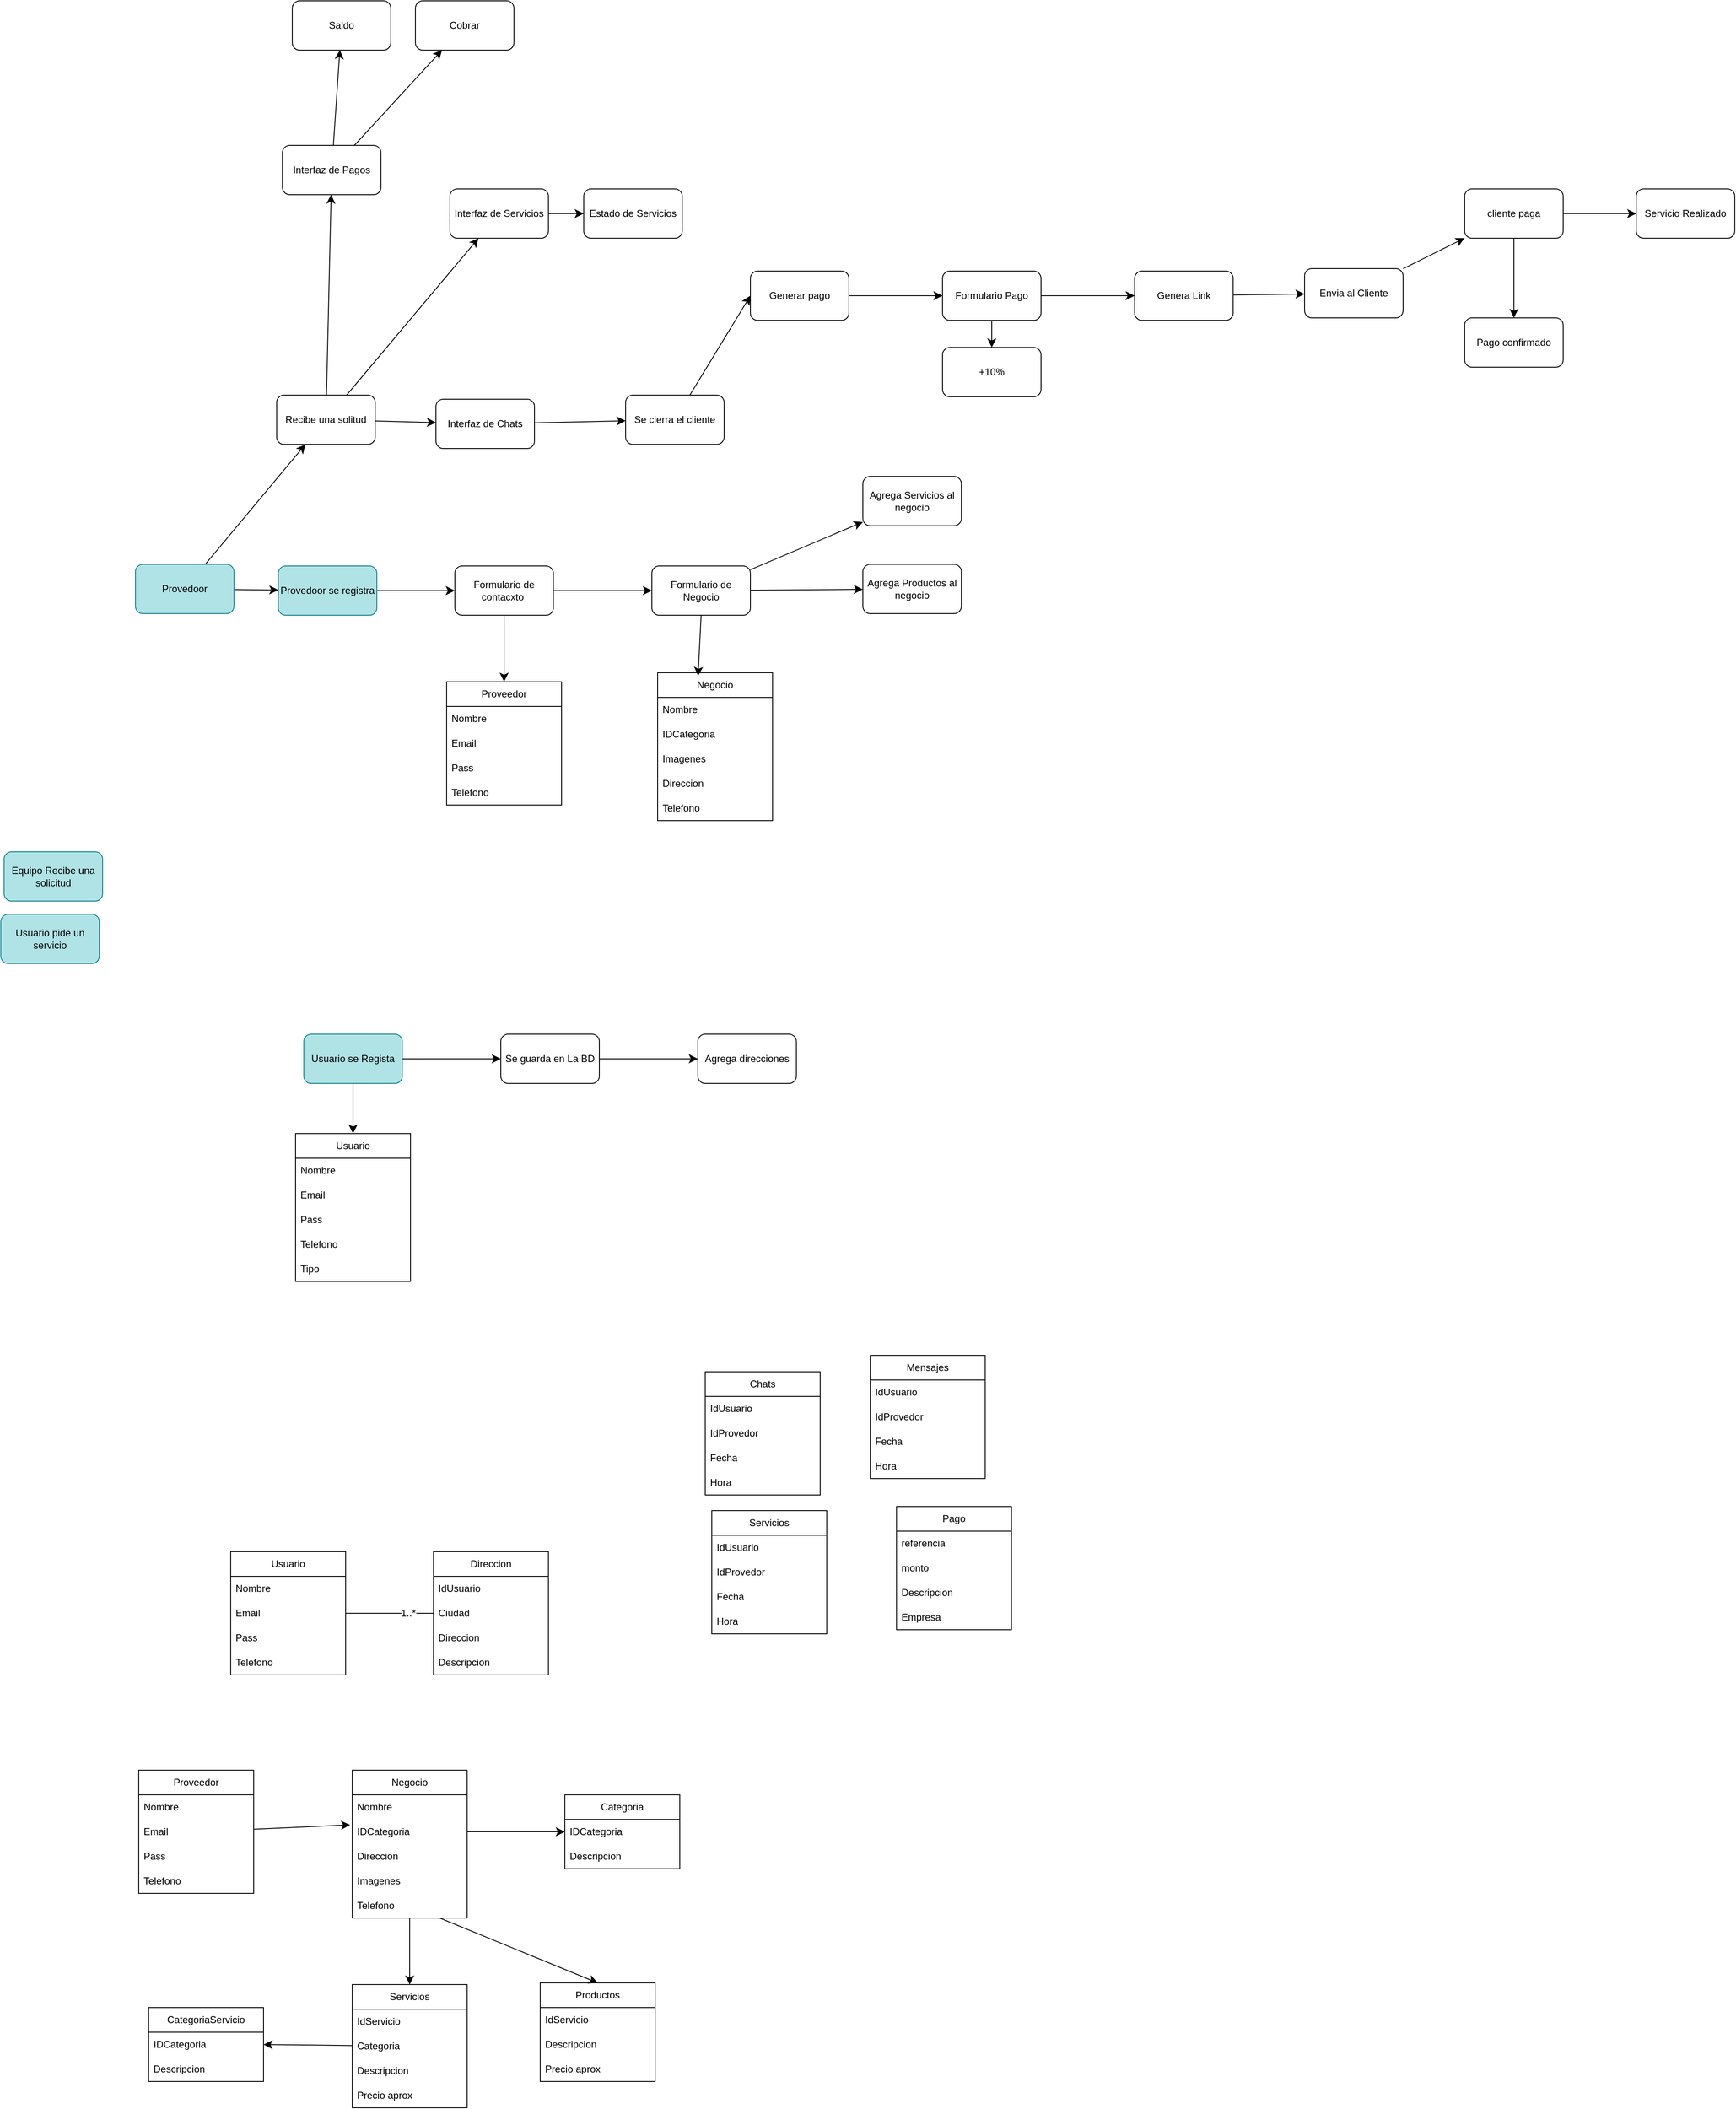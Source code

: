 <mxfile version="26.0.13">
  <diagram name="Página-1" id="uaKkpWYk70eGb1zbvfOG">
    <mxGraphModel dx="2027" dy="1945" grid="0" gridSize="10" guides="1" tooltips="1" connect="1" arrows="1" fold="1" page="0" pageScale="1" pageWidth="827" pageHeight="1169" math="0" shadow="0">
      <root>
        <mxCell id="0" />
        <mxCell id="1" parent="0" />
        <mxCell id="vJcnkcI91-uDg8bevQt0-3" value="" style="edgeStyle=none;curved=1;rounded=0;orthogonalLoop=1;jettySize=auto;html=1;fontSize=12;startSize=8;endSize=8;entryX=0.5;entryY=0;entryDx=0;entryDy=0;" parent="1" source="vJcnkcI91-uDg8bevQt0-1" target="vJcnkcI91-uDg8bevQt0-4" edge="1">
          <mxGeometry relative="1" as="geometry">
            <mxPoint x="-21" y="307" as="targetPoint" />
          </mxGeometry>
        </mxCell>
        <mxCell id="vJcnkcI91-uDg8bevQt0-29" value="" style="edgeStyle=none;curved=1;rounded=0;orthogonalLoop=1;jettySize=auto;html=1;fontSize=12;startSize=8;endSize=8;" parent="1" source="vJcnkcI91-uDg8bevQt0-1" target="vJcnkcI91-uDg8bevQt0-28" edge="1">
          <mxGeometry relative="1" as="geometry" />
        </mxCell>
        <mxCell id="vJcnkcI91-uDg8bevQt0-1" value="Usuario se Regista" style="rounded=1;whiteSpace=wrap;html=1;fillColor=#b0e3e6;strokeColor=#0e8088;" parent="1" vertex="1">
          <mxGeometry x="-81" y="127" width="120" height="60" as="geometry" />
        </mxCell>
        <mxCell id="vJcnkcI91-uDg8bevQt0-4" value="Usuario" style="swimlane;fontStyle=0;childLayout=stackLayout;horizontal=1;startSize=30;horizontalStack=0;resizeParent=1;resizeParentMax=0;resizeLast=0;collapsible=1;marginBottom=0;whiteSpace=wrap;html=1;" parent="1" vertex="1">
          <mxGeometry x="-91" y="248" width="140" height="180" as="geometry" />
        </mxCell>
        <mxCell id="vJcnkcI91-uDg8bevQt0-6" value="Nombre" style="text;strokeColor=none;fillColor=none;align=left;verticalAlign=middle;spacingLeft=4;spacingRight=4;overflow=hidden;points=[[0,0.5],[1,0.5]];portConstraint=eastwest;rotatable=0;whiteSpace=wrap;html=1;" parent="vJcnkcI91-uDg8bevQt0-4" vertex="1">
          <mxGeometry y="30" width="140" height="30" as="geometry" />
        </mxCell>
        <mxCell id="vJcnkcI91-uDg8bevQt0-5" value="Email" style="text;strokeColor=none;fillColor=none;align=left;verticalAlign=middle;spacingLeft=4;spacingRight=4;overflow=hidden;points=[[0,0.5],[1,0.5]];portConstraint=eastwest;rotatable=0;whiteSpace=wrap;html=1;" parent="vJcnkcI91-uDg8bevQt0-4" vertex="1">
          <mxGeometry y="60" width="140" height="30" as="geometry" />
        </mxCell>
        <mxCell id="vJcnkcI91-uDg8bevQt0-8" value="Pass" style="text;strokeColor=none;fillColor=none;align=left;verticalAlign=middle;spacingLeft=4;spacingRight=4;overflow=hidden;points=[[0,0.5],[1,0.5]];portConstraint=eastwest;rotatable=0;whiteSpace=wrap;html=1;" parent="vJcnkcI91-uDg8bevQt0-4" vertex="1">
          <mxGeometry y="90" width="140" height="30" as="geometry" />
        </mxCell>
        <mxCell id="vJcnkcI91-uDg8bevQt0-7" value="Telefono" style="text;strokeColor=none;fillColor=none;align=left;verticalAlign=middle;spacingLeft=4;spacingRight=4;overflow=hidden;points=[[0,0.5],[1,0.5]];portConstraint=eastwest;rotatable=0;whiteSpace=wrap;html=1;" parent="vJcnkcI91-uDg8bevQt0-4" vertex="1">
          <mxGeometry y="120" width="140" height="30" as="geometry" />
        </mxCell>
        <mxCell id="vJcnkcI91-uDg8bevQt0-35" value="Tipo" style="text;strokeColor=none;fillColor=none;align=left;verticalAlign=middle;spacingLeft=4;spacingRight=4;overflow=hidden;points=[[0,0.5],[1,0.5]];portConstraint=eastwest;rotatable=0;whiteSpace=wrap;html=1;" parent="vJcnkcI91-uDg8bevQt0-4" vertex="1">
          <mxGeometry y="150" width="140" height="30" as="geometry" />
        </mxCell>
        <mxCell id="vJcnkcI91-uDg8bevQt0-15" value="Usuario" style="swimlane;fontStyle=0;childLayout=stackLayout;horizontal=1;startSize=30;horizontalStack=0;resizeParent=1;resizeParentMax=0;resizeLast=0;collapsible=1;marginBottom=0;whiteSpace=wrap;html=1;" parent="1" vertex="1">
          <mxGeometry x="-170" y="757" width="140" height="150" as="geometry" />
        </mxCell>
        <mxCell id="vJcnkcI91-uDg8bevQt0-16" value="Nombre" style="text;strokeColor=none;fillColor=none;align=left;verticalAlign=middle;spacingLeft=4;spacingRight=4;overflow=hidden;points=[[0,0.5],[1,0.5]];portConstraint=eastwest;rotatable=0;whiteSpace=wrap;html=1;" parent="vJcnkcI91-uDg8bevQt0-15" vertex="1">
          <mxGeometry y="30" width="140" height="30" as="geometry" />
        </mxCell>
        <mxCell id="vJcnkcI91-uDg8bevQt0-17" value="Email" style="text;strokeColor=none;fillColor=none;align=left;verticalAlign=middle;spacingLeft=4;spacingRight=4;overflow=hidden;points=[[0,0.5],[1,0.5]];portConstraint=eastwest;rotatable=0;whiteSpace=wrap;html=1;" parent="vJcnkcI91-uDg8bevQt0-15" vertex="1">
          <mxGeometry y="60" width="140" height="30" as="geometry" />
        </mxCell>
        <mxCell id="vJcnkcI91-uDg8bevQt0-18" value="Pass" style="text;strokeColor=none;fillColor=none;align=left;verticalAlign=middle;spacingLeft=4;spacingRight=4;overflow=hidden;points=[[0,0.5],[1,0.5]];portConstraint=eastwest;rotatable=0;whiteSpace=wrap;html=1;" parent="vJcnkcI91-uDg8bevQt0-15" vertex="1">
          <mxGeometry y="90" width="140" height="30" as="geometry" />
        </mxCell>
        <mxCell id="vJcnkcI91-uDg8bevQt0-19" value="Telefono" style="text;strokeColor=none;fillColor=none;align=left;verticalAlign=middle;spacingLeft=4;spacingRight=4;overflow=hidden;points=[[0,0.5],[1,0.5]];portConstraint=eastwest;rotatable=0;whiteSpace=wrap;html=1;" parent="vJcnkcI91-uDg8bevQt0-15" vertex="1">
          <mxGeometry y="120" width="140" height="30" as="geometry" />
        </mxCell>
        <mxCell id="vJcnkcI91-uDg8bevQt0-20" value="Direccion" style="swimlane;fontStyle=0;childLayout=stackLayout;horizontal=1;startSize=30;horizontalStack=0;resizeParent=1;resizeParentMax=0;resizeLast=0;collapsible=1;marginBottom=0;whiteSpace=wrap;html=1;" parent="1" vertex="1">
          <mxGeometry x="77" y="757" width="140" height="150" as="geometry" />
        </mxCell>
        <mxCell id="vJcnkcI91-uDg8bevQt0-21" value="IdUsuario" style="text;strokeColor=none;fillColor=none;align=left;verticalAlign=middle;spacingLeft=4;spacingRight=4;overflow=hidden;points=[[0,0.5],[1,0.5]];portConstraint=eastwest;rotatable=0;whiteSpace=wrap;html=1;" parent="vJcnkcI91-uDg8bevQt0-20" vertex="1">
          <mxGeometry y="30" width="140" height="30" as="geometry" />
        </mxCell>
        <mxCell id="vJcnkcI91-uDg8bevQt0-22" value="Ciudad" style="text;strokeColor=none;fillColor=none;align=left;verticalAlign=middle;spacingLeft=4;spacingRight=4;overflow=hidden;points=[[0,0.5],[1,0.5]];portConstraint=eastwest;rotatable=0;whiteSpace=wrap;html=1;" parent="vJcnkcI91-uDg8bevQt0-20" vertex="1">
          <mxGeometry y="60" width="140" height="30" as="geometry" />
        </mxCell>
        <mxCell id="vJcnkcI91-uDg8bevQt0-23" value="Direccion" style="text;strokeColor=none;fillColor=none;align=left;verticalAlign=middle;spacingLeft=4;spacingRight=4;overflow=hidden;points=[[0,0.5],[1,0.5]];portConstraint=eastwest;rotatable=0;whiteSpace=wrap;html=1;" parent="vJcnkcI91-uDg8bevQt0-20" vertex="1">
          <mxGeometry y="90" width="140" height="30" as="geometry" />
        </mxCell>
        <mxCell id="vJcnkcI91-uDg8bevQt0-24" value="Descripcion" style="text;strokeColor=none;fillColor=none;align=left;verticalAlign=middle;spacingLeft=4;spacingRight=4;overflow=hidden;points=[[0,0.5],[1,0.5]];portConstraint=eastwest;rotatable=0;whiteSpace=wrap;html=1;" parent="vJcnkcI91-uDg8bevQt0-20" vertex="1">
          <mxGeometry y="120" width="140" height="30" as="geometry" />
        </mxCell>
        <mxCell id="vJcnkcI91-uDg8bevQt0-26" style="edgeStyle=none;curved=1;rounded=0;orthogonalLoop=1;jettySize=auto;html=1;exitX=1;exitY=0.5;exitDx=0;exitDy=0;entryX=0;entryY=0.5;entryDx=0;entryDy=0;fontSize=12;strokeColor=default;endArrow=none;startFill=0;strokeWidth=1;" parent="1" source="vJcnkcI91-uDg8bevQt0-17" target="vJcnkcI91-uDg8bevQt0-22" edge="1">
          <mxGeometry relative="1" as="geometry" />
        </mxCell>
        <mxCell id="vJcnkcI91-uDg8bevQt0-27" value="1..*" style="edgeLabel;html=1;align=center;verticalAlign=middle;resizable=0;points=[];fontSize=12;" parent="vJcnkcI91-uDg8bevQt0-26" vertex="1" connectable="0">
          <mxGeometry x="0.409" relative="1" as="geometry">
            <mxPoint as="offset" />
          </mxGeometry>
        </mxCell>
        <mxCell id="vJcnkcI91-uDg8bevQt0-31" value="" style="edgeStyle=none;curved=1;rounded=0;orthogonalLoop=1;jettySize=auto;html=1;fontSize=12;startSize=8;endSize=8;" parent="1" source="vJcnkcI91-uDg8bevQt0-28" target="vJcnkcI91-uDg8bevQt0-30" edge="1">
          <mxGeometry relative="1" as="geometry" />
        </mxCell>
        <mxCell id="vJcnkcI91-uDg8bevQt0-28" value="Se guarda en La BD" style="rounded=1;whiteSpace=wrap;html=1;" parent="1" vertex="1">
          <mxGeometry x="159" y="127" width="120" height="60" as="geometry" />
        </mxCell>
        <mxCell id="vJcnkcI91-uDg8bevQt0-30" value="Agrega direcciones" style="rounded=1;whiteSpace=wrap;html=1;" parent="1" vertex="1">
          <mxGeometry x="399" y="127" width="120" height="60" as="geometry" />
        </mxCell>
        <mxCell id="vJcnkcI91-uDg8bevQt0-32" value="Usuario pide un servicio" style="rounded=1;whiteSpace=wrap;html=1;fillColor=#b0e3e6;strokeColor=#0e8088;" parent="1" vertex="1">
          <mxGeometry x="-450" y="-19" width="120" height="60" as="geometry" />
        </mxCell>
        <mxCell id="vJcnkcI91-uDg8bevQt0-73" style="edgeStyle=none;curved=1;rounded=0;orthogonalLoop=1;jettySize=auto;html=1;fontSize=12;startSize=8;endSize=8;" parent="1" source="vJcnkcI91-uDg8bevQt0-33" target="vJcnkcI91-uDg8bevQt0-72" edge="1">
          <mxGeometry relative="1" as="geometry" />
        </mxCell>
        <mxCell id="vJcnkcI91-uDg8bevQt0-33" value="Provedoor se registra" style="rounded=1;whiteSpace=wrap;html=1;fillColor=#b0e3e6;strokeColor=#0e8088;" parent="1" vertex="1">
          <mxGeometry x="-112" y="-443" width="120" height="60" as="geometry" />
        </mxCell>
        <mxCell id="vJcnkcI91-uDg8bevQt0-34" value="Equipo Recibe una solicitud" style="rounded=1;whiteSpace=wrap;html=1;fillColor=#b0e3e6;strokeColor=#0e8088;" parent="1" vertex="1">
          <mxGeometry x="-446" y="-95" width="120" height="60" as="geometry" />
        </mxCell>
        <mxCell id="vJcnkcI91-uDg8bevQt0-36" value="Proveedor" style="swimlane;fontStyle=0;childLayout=stackLayout;horizontal=1;startSize=30;horizontalStack=0;resizeParent=1;resizeParentMax=0;resizeLast=0;collapsible=1;marginBottom=0;whiteSpace=wrap;html=1;" parent="1" vertex="1">
          <mxGeometry x="-282" y="1023" width="140" height="150" as="geometry" />
        </mxCell>
        <mxCell id="vJcnkcI91-uDg8bevQt0-37" value="Nombre" style="text;strokeColor=none;fillColor=none;align=left;verticalAlign=middle;spacingLeft=4;spacingRight=4;overflow=hidden;points=[[0,0.5],[1,0.5]];portConstraint=eastwest;rotatable=0;whiteSpace=wrap;html=1;" parent="vJcnkcI91-uDg8bevQt0-36" vertex="1">
          <mxGeometry y="30" width="140" height="30" as="geometry" />
        </mxCell>
        <mxCell id="vJcnkcI91-uDg8bevQt0-38" value="Email" style="text;strokeColor=none;fillColor=none;align=left;verticalAlign=middle;spacingLeft=4;spacingRight=4;overflow=hidden;points=[[0,0.5],[1,0.5]];portConstraint=eastwest;rotatable=0;whiteSpace=wrap;html=1;" parent="vJcnkcI91-uDg8bevQt0-36" vertex="1">
          <mxGeometry y="60" width="140" height="30" as="geometry" />
        </mxCell>
        <mxCell id="vJcnkcI91-uDg8bevQt0-39" value="Pass" style="text;strokeColor=none;fillColor=none;align=left;verticalAlign=middle;spacingLeft=4;spacingRight=4;overflow=hidden;points=[[0,0.5],[1,0.5]];portConstraint=eastwest;rotatable=0;whiteSpace=wrap;html=1;" parent="vJcnkcI91-uDg8bevQt0-36" vertex="1">
          <mxGeometry y="90" width="140" height="30" as="geometry" />
        </mxCell>
        <mxCell id="vJcnkcI91-uDg8bevQt0-40" value="Telefono" style="text;strokeColor=none;fillColor=none;align=left;verticalAlign=middle;spacingLeft=4;spacingRight=4;overflow=hidden;points=[[0,0.5],[1,0.5]];portConstraint=eastwest;rotatable=0;whiteSpace=wrap;html=1;" parent="vJcnkcI91-uDg8bevQt0-36" vertex="1">
          <mxGeometry y="120" width="140" height="30" as="geometry" />
        </mxCell>
        <mxCell id="vJcnkcI91-uDg8bevQt0-59" value="" style="edgeStyle=none;curved=1;rounded=0;orthogonalLoop=1;jettySize=auto;html=1;fontSize=12;startSize=8;endSize=8;" parent="1" source="vJcnkcI91-uDg8bevQt0-41" target="vJcnkcI91-uDg8bevQt0-54" edge="1">
          <mxGeometry relative="1" as="geometry" />
        </mxCell>
        <mxCell id="vJcnkcI91-uDg8bevQt0-41" value="Negocio" style="swimlane;fontStyle=0;childLayout=stackLayout;horizontal=1;startSize=30;horizontalStack=0;resizeParent=1;resizeParentMax=0;resizeLast=0;collapsible=1;marginBottom=0;whiteSpace=wrap;html=1;" parent="1" vertex="1">
          <mxGeometry x="-22" y="1023" width="140" height="180" as="geometry" />
        </mxCell>
        <mxCell id="vJcnkcI91-uDg8bevQt0-42" value="Nombre" style="text;strokeColor=none;fillColor=none;align=left;verticalAlign=middle;spacingLeft=4;spacingRight=4;overflow=hidden;points=[[0,0.5],[1,0.5]];portConstraint=eastwest;rotatable=0;whiteSpace=wrap;html=1;" parent="vJcnkcI91-uDg8bevQt0-41" vertex="1">
          <mxGeometry y="30" width="140" height="30" as="geometry" />
        </mxCell>
        <mxCell id="vJcnkcI91-uDg8bevQt0-46" value="IDCategoria" style="text;strokeColor=none;fillColor=none;align=left;verticalAlign=middle;spacingLeft=4;spacingRight=4;overflow=hidden;points=[[0,0.5],[1,0.5]];portConstraint=eastwest;rotatable=0;whiteSpace=wrap;html=1;" parent="vJcnkcI91-uDg8bevQt0-41" vertex="1">
          <mxGeometry y="60" width="140" height="30" as="geometry" />
        </mxCell>
        <mxCell id="vJcnkcI91-uDg8bevQt0-43" value="Direccion" style="text;strokeColor=none;fillColor=none;align=left;verticalAlign=middle;spacingLeft=4;spacingRight=4;overflow=hidden;points=[[0,0.5],[1,0.5]];portConstraint=eastwest;rotatable=0;whiteSpace=wrap;html=1;" parent="vJcnkcI91-uDg8bevQt0-41" vertex="1">
          <mxGeometry y="90" width="140" height="30" as="geometry" />
        </mxCell>
        <mxCell id="vJcnkcI91-uDg8bevQt0-89" value="Imagenes" style="text;strokeColor=none;fillColor=none;align=left;verticalAlign=middle;spacingLeft=4;spacingRight=4;overflow=hidden;points=[[0,0.5],[1,0.5]];portConstraint=eastwest;rotatable=0;whiteSpace=wrap;html=1;" parent="vJcnkcI91-uDg8bevQt0-41" vertex="1">
          <mxGeometry y="120" width="140" height="30" as="geometry" />
        </mxCell>
        <mxCell id="vJcnkcI91-uDg8bevQt0-45" value="Telefono" style="text;strokeColor=none;fillColor=none;align=left;verticalAlign=middle;spacingLeft=4;spacingRight=4;overflow=hidden;points=[[0,0.5],[1,0.5]];portConstraint=eastwest;rotatable=0;whiteSpace=wrap;html=1;" parent="vJcnkcI91-uDg8bevQt0-41" vertex="1">
          <mxGeometry y="150" width="140" height="30" as="geometry" />
        </mxCell>
        <mxCell id="vJcnkcI91-uDg8bevQt0-47" value="Categoria" style="swimlane;fontStyle=0;childLayout=stackLayout;horizontal=1;startSize=30;horizontalStack=0;resizeParent=1;resizeParentMax=0;resizeLast=0;collapsible=1;marginBottom=0;whiteSpace=wrap;html=1;" parent="1" vertex="1">
          <mxGeometry x="237" y="1053" width="140" height="90" as="geometry" />
        </mxCell>
        <mxCell id="vJcnkcI91-uDg8bevQt0-48" value="IDCategoria" style="text;strokeColor=none;fillColor=none;align=left;verticalAlign=middle;spacingLeft=4;spacingRight=4;overflow=hidden;points=[[0,0.5],[1,0.5]];portConstraint=eastwest;rotatable=0;whiteSpace=wrap;html=1;" parent="vJcnkcI91-uDg8bevQt0-47" vertex="1">
          <mxGeometry y="30" width="140" height="30" as="geometry" />
        </mxCell>
        <mxCell id="vJcnkcI91-uDg8bevQt0-49" value="Descripcion" style="text;strokeColor=none;fillColor=none;align=left;verticalAlign=middle;spacingLeft=4;spacingRight=4;overflow=hidden;points=[[0,0.5],[1,0.5]];portConstraint=eastwest;rotatable=0;whiteSpace=wrap;html=1;" parent="vJcnkcI91-uDg8bevQt0-47" vertex="1">
          <mxGeometry y="60" width="140" height="30" as="geometry" />
        </mxCell>
        <mxCell id="vJcnkcI91-uDg8bevQt0-52" style="edgeStyle=none;curved=1;rounded=0;orthogonalLoop=1;jettySize=auto;html=1;exitX=1;exitY=0.5;exitDx=0;exitDy=0;entryX=0;entryY=0.5;entryDx=0;entryDy=0;fontSize=12;startSize=8;endSize=8;" parent="1" source="vJcnkcI91-uDg8bevQt0-46" target="vJcnkcI91-uDg8bevQt0-48" edge="1">
          <mxGeometry relative="1" as="geometry" />
        </mxCell>
        <mxCell id="vJcnkcI91-uDg8bevQt0-53" style="edgeStyle=none;curved=1;rounded=0;orthogonalLoop=1;jettySize=auto;html=1;entryX=-0.018;entryY=0.219;entryDx=0;entryDy=0;entryPerimeter=0;fontSize=12;startSize=8;endSize=8;" parent="1" source="vJcnkcI91-uDg8bevQt0-36" target="vJcnkcI91-uDg8bevQt0-46" edge="1">
          <mxGeometry relative="1" as="geometry" />
        </mxCell>
        <mxCell id="vJcnkcI91-uDg8bevQt0-54" value="Servicios" style="swimlane;fontStyle=0;childLayout=stackLayout;horizontal=1;startSize=30;horizontalStack=0;resizeParent=1;resizeParentMax=0;resizeLast=0;collapsible=1;marginBottom=0;whiteSpace=wrap;html=1;" parent="1" vertex="1">
          <mxGeometry x="-22" y="1284" width="140" height="150" as="geometry" />
        </mxCell>
        <mxCell id="vJcnkcI91-uDg8bevQt0-55" value="IdServicio" style="text;strokeColor=none;fillColor=none;align=left;verticalAlign=middle;spacingLeft=4;spacingRight=4;overflow=hidden;points=[[0,0.5],[1,0.5]];portConstraint=eastwest;rotatable=0;whiteSpace=wrap;html=1;" parent="vJcnkcI91-uDg8bevQt0-54" vertex="1">
          <mxGeometry y="30" width="140" height="30" as="geometry" />
        </mxCell>
        <mxCell id="vJcnkcI91-uDg8bevQt0-64" value="Categoria" style="text;strokeColor=none;fillColor=none;align=left;verticalAlign=middle;spacingLeft=4;spacingRight=4;overflow=hidden;points=[[0,0.5],[1,0.5]];portConstraint=eastwest;rotatable=0;whiteSpace=wrap;html=1;" parent="vJcnkcI91-uDg8bevQt0-54" vertex="1">
          <mxGeometry y="60" width="140" height="30" as="geometry" />
        </mxCell>
        <mxCell id="vJcnkcI91-uDg8bevQt0-56" value="Descripcion" style="text;strokeColor=none;fillColor=none;align=left;verticalAlign=middle;spacingLeft=4;spacingRight=4;overflow=hidden;points=[[0,0.5],[1,0.5]];portConstraint=eastwest;rotatable=0;whiteSpace=wrap;html=1;" parent="vJcnkcI91-uDg8bevQt0-54" vertex="1">
          <mxGeometry y="90" width="140" height="30" as="geometry" />
        </mxCell>
        <mxCell id="vJcnkcI91-uDg8bevQt0-57" value="Precio aprox" style="text;strokeColor=none;fillColor=none;align=left;verticalAlign=middle;spacingLeft=4;spacingRight=4;overflow=hidden;points=[[0,0.5],[1,0.5]];portConstraint=eastwest;rotatable=0;whiteSpace=wrap;html=1;" parent="vJcnkcI91-uDg8bevQt0-54" vertex="1">
          <mxGeometry y="120" width="140" height="30" as="geometry" />
        </mxCell>
        <mxCell id="vJcnkcI91-uDg8bevQt0-60" value="Productos" style="swimlane;fontStyle=0;childLayout=stackLayout;horizontal=1;startSize=30;horizontalStack=0;resizeParent=1;resizeParentMax=0;resizeLast=0;collapsible=1;marginBottom=0;whiteSpace=wrap;html=1;" parent="1" vertex="1">
          <mxGeometry x="207" y="1282" width="140" height="120" as="geometry" />
        </mxCell>
        <mxCell id="vJcnkcI91-uDg8bevQt0-61" value="IdServicio" style="text;strokeColor=none;fillColor=none;align=left;verticalAlign=middle;spacingLeft=4;spacingRight=4;overflow=hidden;points=[[0,0.5],[1,0.5]];portConstraint=eastwest;rotatable=0;whiteSpace=wrap;html=1;" parent="vJcnkcI91-uDg8bevQt0-60" vertex="1">
          <mxGeometry y="30" width="140" height="30" as="geometry" />
        </mxCell>
        <mxCell id="vJcnkcI91-uDg8bevQt0-62" value="Descripcion" style="text;strokeColor=none;fillColor=none;align=left;verticalAlign=middle;spacingLeft=4;spacingRight=4;overflow=hidden;points=[[0,0.5],[1,0.5]];portConstraint=eastwest;rotatable=0;whiteSpace=wrap;html=1;" parent="vJcnkcI91-uDg8bevQt0-60" vertex="1">
          <mxGeometry y="60" width="140" height="30" as="geometry" />
        </mxCell>
        <mxCell id="vJcnkcI91-uDg8bevQt0-63" value="Precio aprox" style="text;strokeColor=none;fillColor=none;align=left;verticalAlign=middle;spacingLeft=4;spacingRight=4;overflow=hidden;points=[[0,0.5],[1,0.5]];portConstraint=eastwest;rotatable=0;whiteSpace=wrap;html=1;" parent="vJcnkcI91-uDg8bevQt0-60" vertex="1">
          <mxGeometry y="90" width="140" height="30" as="geometry" />
        </mxCell>
        <mxCell id="vJcnkcI91-uDg8bevQt0-65" value="CategoriaServicio" style="swimlane;fontStyle=0;childLayout=stackLayout;horizontal=1;startSize=30;horizontalStack=0;resizeParent=1;resizeParentMax=0;resizeLast=0;collapsible=1;marginBottom=0;whiteSpace=wrap;html=1;" parent="1" vertex="1">
          <mxGeometry x="-270" y="1312" width="140" height="90" as="geometry" />
        </mxCell>
        <mxCell id="vJcnkcI91-uDg8bevQt0-66" value="IDCategoria" style="text;strokeColor=none;fillColor=none;align=left;verticalAlign=middle;spacingLeft=4;spacingRight=4;overflow=hidden;points=[[0,0.5],[1,0.5]];portConstraint=eastwest;rotatable=0;whiteSpace=wrap;html=1;" parent="vJcnkcI91-uDg8bevQt0-65" vertex="1">
          <mxGeometry y="30" width="140" height="30" as="geometry" />
        </mxCell>
        <mxCell id="vJcnkcI91-uDg8bevQt0-67" value="Descripcion" style="text;strokeColor=none;fillColor=none;align=left;verticalAlign=middle;spacingLeft=4;spacingRight=4;overflow=hidden;points=[[0,0.5],[1,0.5]];portConstraint=eastwest;rotatable=0;whiteSpace=wrap;html=1;" parent="vJcnkcI91-uDg8bevQt0-65" vertex="1">
          <mxGeometry y="60" width="140" height="30" as="geometry" />
        </mxCell>
        <mxCell id="vJcnkcI91-uDg8bevQt0-68" style="edgeStyle=none;curved=1;rounded=0;orthogonalLoop=1;jettySize=auto;html=1;entryX=1;entryY=0.5;entryDx=0;entryDy=0;fontSize=12;startSize=8;endSize=8;" parent="1" source="vJcnkcI91-uDg8bevQt0-64" target="vJcnkcI91-uDg8bevQt0-66" edge="1">
          <mxGeometry relative="1" as="geometry" />
        </mxCell>
        <mxCell id="vJcnkcI91-uDg8bevQt0-69" style="edgeStyle=none;curved=1;rounded=0;orthogonalLoop=1;jettySize=auto;html=1;entryX=0.5;entryY=0;entryDx=0;entryDy=0;fontSize=12;startSize=8;endSize=8;" parent="1" source="vJcnkcI91-uDg8bevQt0-45" target="vJcnkcI91-uDg8bevQt0-60" edge="1">
          <mxGeometry relative="1" as="geometry" />
        </mxCell>
        <mxCell id="vJcnkcI91-uDg8bevQt0-79" style="edgeStyle=none;curved=1;rounded=0;orthogonalLoop=1;jettySize=auto;html=1;entryX=0.5;entryY=0;entryDx=0;entryDy=0;fontSize=12;startSize=8;endSize=8;" parent="1" source="vJcnkcI91-uDg8bevQt0-72" target="vJcnkcI91-uDg8bevQt0-74" edge="1">
          <mxGeometry relative="1" as="geometry" />
        </mxCell>
        <mxCell id="vJcnkcI91-uDg8bevQt0-81" value="" style="edgeStyle=none;curved=1;rounded=0;orthogonalLoop=1;jettySize=auto;html=1;fontSize=12;startSize=8;endSize=8;" parent="1" source="vJcnkcI91-uDg8bevQt0-72" target="vJcnkcI91-uDg8bevQt0-80" edge="1">
          <mxGeometry relative="1" as="geometry" />
        </mxCell>
        <mxCell id="vJcnkcI91-uDg8bevQt0-72" value="Formulario de contacxto&amp;nbsp;" style="rounded=1;whiteSpace=wrap;html=1;" parent="1" vertex="1">
          <mxGeometry x="103" y="-443" width="120" height="60" as="geometry" />
        </mxCell>
        <mxCell id="vJcnkcI91-uDg8bevQt0-74" value="Proveedor" style="swimlane;fontStyle=0;childLayout=stackLayout;horizontal=1;startSize=30;horizontalStack=0;resizeParent=1;resizeParentMax=0;resizeLast=0;collapsible=1;marginBottom=0;whiteSpace=wrap;html=1;" parent="1" vertex="1">
          <mxGeometry x="93" y="-302" width="140" height="150" as="geometry" />
        </mxCell>
        <mxCell id="vJcnkcI91-uDg8bevQt0-75" value="Nombre" style="text;strokeColor=none;fillColor=none;align=left;verticalAlign=middle;spacingLeft=4;spacingRight=4;overflow=hidden;points=[[0,0.5],[1,0.5]];portConstraint=eastwest;rotatable=0;whiteSpace=wrap;html=1;" parent="vJcnkcI91-uDg8bevQt0-74" vertex="1">
          <mxGeometry y="30" width="140" height="30" as="geometry" />
        </mxCell>
        <mxCell id="vJcnkcI91-uDg8bevQt0-76" value="Email" style="text;strokeColor=none;fillColor=none;align=left;verticalAlign=middle;spacingLeft=4;spacingRight=4;overflow=hidden;points=[[0,0.5],[1,0.5]];portConstraint=eastwest;rotatable=0;whiteSpace=wrap;html=1;" parent="vJcnkcI91-uDg8bevQt0-74" vertex="1">
          <mxGeometry y="60" width="140" height="30" as="geometry" />
        </mxCell>
        <mxCell id="vJcnkcI91-uDg8bevQt0-77" value="Pass" style="text;strokeColor=none;fillColor=none;align=left;verticalAlign=middle;spacingLeft=4;spacingRight=4;overflow=hidden;points=[[0,0.5],[1,0.5]];portConstraint=eastwest;rotatable=0;whiteSpace=wrap;html=1;" parent="vJcnkcI91-uDg8bevQt0-74" vertex="1">
          <mxGeometry y="90" width="140" height="30" as="geometry" />
        </mxCell>
        <mxCell id="vJcnkcI91-uDg8bevQt0-78" value="Telefono" style="text;strokeColor=none;fillColor=none;align=left;verticalAlign=middle;spacingLeft=4;spacingRight=4;overflow=hidden;points=[[0,0.5],[1,0.5]];portConstraint=eastwest;rotatable=0;whiteSpace=wrap;html=1;" parent="vJcnkcI91-uDg8bevQt0-74" vertex="1">
          <mxGeometry y="120" width="140" height="30" as="geometry" />
        </mxCell>
        <mxCell id="vJcnkcI91-uDg8bevQt0-91" value="" style="edgeStyle=none;curved=1;rounded=0;orthogonalLoop=1;jettySize=auto;html=1;fontSize=12;startSize=8;endSize=8;" parent="1" source="vJcnkcI91-uDg8bevQt0-80" target="vJcnkcI91-uDg8bevQt0-90" edge="1">
          <mxGeometry relative="1" as="geometry" />
        </mxCell>
        <mxCell id="vJcnkcI91-uDg8bevQt0-94" style="edgeStyle=none;curved=1;rounded=0;orthogonalLoop=1;jettySize=auto;html=1;fontSize=12;startSize=8;endSize=8;" parent="1" source="vJcnkcI91-uDg8bevQt0-80" target="vJcnkcI91-uDg8bevQt0-93" edge="1">
          <mxGeometry relative="1" as="geometry" />
        </mxCell>
        <mxCell id="vJcnkcI91-uDg8bevQt0-80" value="Formulario de Negocio" style="rounded=1;whiteSpace=wrap;html=1;" parent="1" vertex="1">
          <mxGeometry x="343" y="-443" width="120" height="60" as="geometry" />
        </mxCell>
        <mxCell id="vJcnkcI91-uDg8bevQt0-82" value="Negocio" style="swimlane;fontStyle=0;childLayout=stackLayout;horizontal=1;startSize=30;horizontalStack=0;resizeParent=1;resizeParentMax=0;resizeLast=0;collapsible=1;marginBottom=0;whiteSpace=wrap;html=1;" parent="1" vertex="1">
          <mxGeometry x="350" y="-313" width="140" height="180" as="geometry" />
        </mxCell>
        <mxCell id="vJcnkcI91-uDg8bevQt0-83" value="Nombre" style="text;strokeColor=none;fillColor=none;align=left;verticalAlign=middle;spacingLeft=4;spacingRight=4;overflow=hidden;points=[[0,0.5],[1,0.5]];portConstraint=eastwest;rotatable=0;whiteSpace=wrap;html=1;" parent="vJcnkcI91-uDg8bevQt0-82" vertex="1">
          <mxGeometry y="30" width="140" height="30" as="geometry" />
        </mxCell>
        <mxCell id="vJcnkcI91-uDg8bevQt0-84" value="IDCategoria" style="text;strokeColor=none;fillColor=none;align=left;verticalAlign=middle;spacingLeft=4;spacingRight=4;overflow=hidden;points=[[0,0.5],[1,0.5]];portConstraint=eastwest;rotatable=0;whiteSpace=wrap;html=1;" parent="vJcnkcI91-uDg8bevQt0-82" vertex="1">
          <mxGeometry y="60" width="140" height="30" as="geometry" />
        </mxCell>
        <mxCell id="vJcnkcI91-uDg8bevQt0-87" value="Imagenes" style="text;strokeColor=none;fillColor=none;align=left;verticalAlign=middle;spacingLeft=4;spacingRight=4;overflow=hidden;points=[[0,0.5],[1,0.5]];portConstraint=eastwest;rotatable=0;whiteSpace=wrap;html=1;" parent="vJcnkcI91-uDg8bevQt0-82" vertex="1">
          <mxGeometry y="90" width="140" height="30" as="geometry" />
        </mxCell>
        <mxCell id="vJcnkcI91-uDg8bevQt0-85" value="Direccion" style="text;strokeColor=none;fillColor=none;align=left;verticalAlign=middle;spacingLeft=4;spacingRight=4;overflow=hidden;points=[[0,0.5],[1,0.5]];portConstraint=eastwest;rotatable=0;whiteSpace=wrap;html=1;" parent="vJcnkcI91-uDg8bevQt0-82" vertex="1">
          <mxGeometry y="120" width="140" height="30" as="geometry" />
        </mxCell>
        <mxCell id="vJcnkcI91-uDg8bevQt0-86" value="Telefono" style="text;strokeColor=none;fillColor=none;align=left;verticalAlign=middle;spacingLeft=4;spacingRight=4;overflow=hidden;points=[[0,0.5],[1,0.5]];portConstraint=eastwest;rotatable=0;whiteSpace=wrap;html=1;" parent="vJcnkcI91-uDg8bevQt0-82" vertex="1">
          <mxGeometry y="150" width="140" height="30" as="geometry" />
        </mxCell>
        <mxCell id="vJcnkcI91-uDg8bevQt0-90" value="Agrega Servicios al negocio" style="rounded=1;whiteSpace=wrap;html=1;" parent="1" vertex="1">
          <mxGeometry x="600" y="-552" width="120" height="60" as="geometry" />
        </mxCell>
        <mxCell id="vJcnkcI91-uDg8bevQt0-92" style="edgeStyle=none;curved=1;rounded=0;orthogonalLoop=1;jettySize=auto;html=1;exitX=0.5;exitY=1;exitDx=0;exitDy=0;entryX=0.352;entryY=0.021;entryDx=0;entryDy=0;entryPerimeter=0;fontSize=12;startSize=8;endSize=8;" parent="1" source="vJcnkcI91-uDg8bevQt0-80" target="vJcnkcI91-uDg8bevQt0-82" edge="1">
          <mxGeometry relative="1" as="geometry" />
        </mxCell>
        <mxCell id="vJcnkcI91-uDg8bevQt0-93" value="Agrega Productos al negocio" style="rounded=1;whiteSpace=wrap;html=1;" parent="1" vertex="1">
          <mxGeometry x="600" y="-445" width="120" height="60" as="geometry" />
        </mxCell>
        <mxCell id="vJcnkcI91-uDg8bevQt0-97" value="" style="edgeStyle=none;curved=1;rounded=0;orthogonalLoop=1;jettySize=auto;html=1;fontSize=12;startSize=8;endSize=8;" parent="1" source="vJcnkcI91-uDg8bevQt0-95" target="vJcnkcI91-uDg8bevQt0-96" edge="1">
          <mxGeometry relative="1" as="geometry" />
        </mxCell>
        <mxCell id="vJcnkcI91-uDg8bevQt0-98" style="edgeStyle=none;curved=1;rounded=0;orthogonalLoop=1;jettySize=auto;html=1;fontSize=12;startSize=8;endSize=8;" parent="1" source="vJcnkcI91-uDg8bevQt0-95" target="vJcnkcI91-uDg8bevQt0-33" edge="1">
          <mxGeometry relative="1" as="geometry" />
        </mxCell>
        <mxCell id="vJcnkcI91-uDg8bevQt0-95" value="Provedoor" style="rounded=1;whiteSpace=wrap;html=1;fillColor=#b0e3e6;strokeColor=#0e8088;" parent="1" vertex="1">
          <mxGeometry x="-286" y="-445" width="120" height="60" as="geometry" />
        </mxCell>
        <mxCell id="vJcnkcI91-uDg8bevQt0-100" value="" style="edgeStyle=none;curved=1;rounded=0;orthogonalLoop=1;jettySize=auto;html=1;fontSize=12;startSize=8;endSize=8;" parent="1" source="vJcnkcI91-uDg8bevQt0-96" target="vJcnkcI91-uDg8bevQt0-99" edge="1">
          <mxGeometry relative="1" as="geometry" />
        </mxCell>
        <mxCell id="vJcnkcI91-uDg8bevQt0-118" value="" style="edgeStyle=none;curved=1;rounded=0;orthogonalLoop=1;jettySize=auto;html=1;fontSize=12;startSize=8;endSize=8;" parent="1" source="vJcnkcI91-uDg8bevQt0-96" target="vJcnkcI91-uDg8bevQt0-117" edge="1">
          <mxGeometry relative="1" as="geometry" />
        </mxCell>
        <mxCell id="vJcnkcI91-uDg8bevQt0-122" value="" style="edgeStyle=none;curved=1;rounded=0;orthogonalLoop=1;jettySize=auto;html=1;fontSize=12;startSize=8;endSize=8;" parent="1" source="vJcnkcI91-uDg8bevQt0-96" target="vJcnkcI91-uDg8bevQt0-121" edge="1">
          <mxGeometry relative="1" as="geometry" />
        </mxCell>
        <mxCell id="vJcnkcI91-uDg8bevQt0-96" value="Recibe una solitud" style="rounded=1;whiteSpace=wrap;html=1;" parent="1" vertex="1">
          <mxGeometry x="-114" y="-651" width="120" height="60" as="geometry" />
        </mxCell>
        <mxCell id="vJcnkcI91-uDg8bevQt0-128" value="" style="edgeStyle=none;curved=1;rounded=0;orthogonalLoop=1;jettySize=auto;html=1;fontSize=12;startSize=8;endSize=8;" parent="1" source="vJcnkcI91-uDg8bevQt0-99" target="vJcnkcI91-uDg8bevQt0-127" edge="1">
          <mxGeometry relative="1" as="geometry" />
        </mxCell>
        <mxCell id="vJcnkcI91-uDg8bevQt0-99" value="Interfaz de Chats" style="rounded=1;whiteSpace=wrap;html=1;" parent="1" vertex="1">
          <mxGeometry x="80" y="-646" width="120" height="60" as="geometry" />
        </mxCell>
        <mxCell id="vJcnkcI91-uDg8bevQt0-104" value="" style="edgeStyle=none;curved=1;rounded=0;orthogonalLoop=1;jettySize=auto;html=1;fontSize=12;startSize=8;endSize=8;exitX=1;exitY=0.5;exitDx=0;exitDy=0;" parent="1" source="vJcnkcI91-uDg8bevQt0-101" target="vJcnkcI91-uDg8bevQt0-103" edge="1">
          <mxGeometry relative="1" as="geometry">
            <mxPoint x="611.0" y="-772" as="sourcePoint" />
          </mxGeometry>
        </mxCell>
        <mxCell id="vJcnkcI91-uDg8bevQt0-101" value="Generar pago" style="rounded=1;whiteSpace=wrap;html=1;" parent="1" vertex="1">
          <mxGeometry x="463" y="-802" width="120" height="60" as="geometry" />
        </mxCell>
        <mxCell id="vJcnkcI91-uDg8bevQt0-106" value="" style="edgeStyle=none;curved=1;rounded=0;orthogonalLoop=1;jettySize=auto;html=1;fontSize=12;startSize=8;endSize=8;" parent="1" source="vJcnkcI91-uDg8bevQt0-103" target="vJcnkcI91-uDg8bevQt0-105" edge="1">
          <mxGeometry relative="1" as="geometry" />
        </mxCell>
        <mxCell id="vJcnkcI91-uDg8bevQt0-114" value="" style="edgeStyle=none;curved=1;rounded=0;orthogonalLoop=1;jettySize=auto;html=1;fontSize=12;startSize=8;endSize=8;" parent="1" source="vJcnkcI91-uDg8bevQt0-103" target="vJcnkcI91-uDg8bevQt0-113" edge="1">
          <mxGeometry relative="1" as="geometry" />
        </mxCell>
        <mxCell id="vJcnkcI91-uDg8bevQt0-103" value="Formulario Pago" style="rounded=1;whiteSpace=wrap;html=1;" parent="1" vertex="1">
          <mxGeometry x="697" y="-802" width="120" height="60" as="geometry" />
        </mxCell>
        <mxCell id="vJcnkcI91-uDg8bevQt0-108" value="" style="edgeStyle=none;curved=1;rounded=0;orthogonalLoop=1;jettySize=auto;html=1;fontSize=12;startSize=8;endSize=8;" parent="1" source="vJcnkcI91-uDg8bevQt0-105" target="vJcnkcI91-uDg8bevQt0-107" edge="1">
          <mxGeometry relative="1" as="geometry" />
        </mxCell>
        <mxCell id="vJcnkcI91-uDg8bevQt0-105" value="Genera Link" style="rounded=1;whiteSpace=wrap;html=1;" parent="1" vertex="1">
          <mxGeometry x="931" y="-802" width="120" height="60" as="geometry" />
        </mxCell>
        <mxCell id="vJcnkcI91-uDg8bevQt0-110" value="" style="edgeStyle=none;curved=1;rounded=0;orthogonalLoop=1;jettySize=auto;html=1;fontSize=12;startSize=8;endSize=8;" parent="1" source="vJcnkcI91-uDg8bevQt0-107" target="vJcnkcI91-uDg8bevQt0-109" edge="1">
          <mxGeometry relative="1" as="geometry" />
        </mxCell>
        <mxCell id="vJcnkcI91-uDg8bevQt0-107" value="Envia al Cliente" style="rounded=1;whiteSpace=wrap;html=1;" parent="1" vertex="1">
          <mxGeometry x="1138" y="-805" width="120" height="60" as="geometry" />
        </mxCell>
        <mxCell id="vJcnkcI91-uDg8bevQt0-112" value="" style="edgeStyle=none;curved=1;rounded=0;orthogonalLoop=1;jettySize=auto;html=1;fontSize=12;startSize=8;endSize=8;" parent="1" source="vJcnkcI91-uDg8bevQt0-109" target="vJcnkcI91-uDg8bevQt0-111" edge="1">
          <mxGeometry relative="1" as="geometry" />
        </mxCell>
        <mxCell id="vJcnkcI91-uDg8bevQt0-116" value="" style="edgeStyle=none;curved=1;rounded=0;orthogonalLoop=1;jettySize=auto;html=1;fontSize=12;startSize=8;endSize=8;" parent="1" source="vJcnkcI91-uDg8bevQt0-109" target="vJcnkcI91-uDg8bevQt0-115" edge="1">
          <mxGeometry relative="1" as="geometry" />
        </mxCell>
        <mxCell id="vJcnkcI91-uDg8bevQt0-109" value="cliente paga" style="rounded=1;whiteSpace=wrap;html=1;" parent="1" vertex="1">
          <mxGeometry x="1333" y="-902" width="120" height="60" as="geometry" />
        </mxCell>
        <mxCell id="vJcnkcI91-uDg8bevQt0-111" value="Pago confirmado" style="rounded=1;whiteSpace=wrap;html=1;" parent="1" vertex="1">
          <mxGeometry x="1333" y="-745" width="120" height="60" as="geometry" />
        </mxCell>
        <mxCell id="vJcnkcI91-uDg8bevQt0-113" value="+10%" style="rounded=1;whiteSpace=wrap;html=1;" parent="1" vertex="1">
          <mxGeometry x="697" y="-709" width="120" height="60" as="geometry" />
        </mxCell>
        <mxCell id="vJcnkcI91-uDg8bevQt0-115" value="Servicio Realizado" style="rounded=1;whiteSpace=wrap;html=1;" parent="1" vertex="1">
          <mxGeometry x="1542" y="-902" width="120" height="60" as="geometry" />
        </mxCell>
        <mxCell id="vJcnkcI91-uDg8bevQt0-120" value="" style="edgeStyle=none;curved=1;rounded=0;orthogonalLoop=1;jettySize=auto;html=1;fontSize=12;startSize=8;endSize=8;" parent="1" source="vJcnkcI91-uDg8bevQt0-117" target="vJcnkcI91-uDg8bevQt0-119" edge="1">
          <mxGeometry relative="1" as="geometry" />
        </mxCell>
        <mxCell id="vJcnkcI91-uDg8bevQt0-117" value="Interfaz de Servicios" style="rounded=1;whiteSpace=wrap;html=1;" parent="1" vertex="1">
          <mxGeometry x="97" y="-902" width="120" height="60" as="geometry" />
        </mxCell>
        <mxCell id="vJcnkcI91-uDg8bevQt0-119" value="Estado de Servicios" style="rounded=1;whiteSpace=wrap;html=1;" parent="1" vertex="1">
          <mxGeometry x="260" y="-902" width="120" height="60" as="geometry" />
        </mxCell>
        <mxCell id="vJcnkcI91-uDg8bevQt0-124" value="" style="edgeStyle=none;curved=1;rounded=0;orthogonalLoop=1;jettySize=auto;html=1;fontSize=12;startSize=8;endSize=8;" parent="1" source="vJcnkcI91-uDg8bevQt0-121" target="vJcnkcI91-uDg8bevQt0-123" edge="1">
          <mxGeometry relative="1" as="geometry" />
        </mxCell>
        <mxCell id="vJcnkcI91-uDg8bevQt0-126" value="" style="edgeStyle=none;curved=1;rounded=0;orthogonalLoop=1;jettySize=auto;html=1;fontSize=12;startSize=8;endSize=8;" parent="1" source="vJcnkcI91-uDg8bevQt0-121" target="vJcnkcI91-uDg8bevQt0-125" edge="1">
          <mxGeometry relative="1" as="geometry" />
        </mxCell>
        <mxCell id="vJcnkcI91-uDg8bevQt0-121" value="Interfaz de Pagos" style="rounded=1;whiteSpace=wrap;html=1;" parent="1" vertex="1">
          <mxGeometry x="-107" y="-955" width="120" height="60" as="geometry" />
        </mxCell>
        <mxCell id="vJcnkcI91-uDg8bevQt0-123" value="Saldo" style="rounded=1;whiteSpace=wrap;html=1;" parent="1" vertex="1">
          <mxGeometry x="-95" y="-1131" width="120" height="60" as="geometry" />
        </mxCell>
        <mxCell id="vJcnkcI91-uDg8bevQt0-125" value="Cobrar" style="rounded=1;whiteSpace=wrap;html=1;" parent="1" vertex="1">
          <mxGeometry x="55" y="-1131" width="120" height="60" as="geometry" />
        </mxCell>
        <mxCell id="vJcnkcI91-uDg8bevQt0-129" style="edgeStyle=none;curved=1;rounded=0;orthogonalLoop=1;jettySize=auto;html=1;entryX=0;entryY=0.5;entryDx=0;entryDy=0;fontSize=12;startSize=8;endSize=8;" parent="1" source="vJcnkcI91-uDg8bevQt0-127" target="vJcnkcI91-uDg8bevQt0-101" edge="1">
          <mxGeometry relative="1" as="geometry" />
        </mxCell>
        <mxCell id="vJcnkcI91-uDg8bevQt0-127" value="Se cierra el cliente" style="rounded=1;whiteSpace=wrap;html=1;" parent="1" vertex="1">
          <mxGeometry x="311" y="-651" width="120" height="60" as="geometry" />
        </mxCell>
        <mxCell id="vJcnkcI91-uDg8bevQt0-130" value="Servicios" style="swimlane;fontStyle=0;childLayout=stackLayout;horizontal=1;startSize=30;horizontalStack=0;resizeParent=1;resizeParentMax=0;resizeLast=0;collapsible=1;marginBottom=0;whiteSpace=wrap;html=1;" parent="1" vertex="1">
          <mxGeometry x="416" y="707" width="140" height="150" as="geometry" />
        </mxCell>
        <mxCell id="vJcnkcI91-uDg8bevQt0-131" value="IdUsuario" style="text;strokeColor=none;fillColor=none;align=left;verticalAlign=middle;spacingLeft=4;spacingRight=4;overflow=hidden;points=[[0,0.5],[1,0.5]];portConstraint=eastwest;rotatable=0;whiteSpace=wrap;html=1;" parent="vJcnkcI91-uDg8bevQt0-130" vertex="1">
          <mxGeometry y="30" width="140" height="30" as="geometry" />
        </mxCell>
        <mxCell id="vJcnkcI91-uDg8bevQt0-132" value="IdProvedor" style="text;strokeColor=none;fillColor=none;align=left;verticalAlign=middle;spacingLeft=4;spacingRight=4;overflow=hidden;points=[[0,0.5],[1,0.5]];portConstraint=eastwest;rotatable=0;whiteSpace=wrap;html=1;" parent="vJcnkcI91-uDg8bevQt0-130" vertex="1">
          <mxGeometry y="60" width="140" height="30" as="geometry" />
        </mxCell>
        <mxCell id="vJcnkcI91-uDg8bevQt0-133" value="Fecha" style="text;strokeColor=none;fillColor=none;align=left;verticalAlign=middle;spacingLeft=4;spacingRight=4;overflow=hidden;points=[[0,0.5],[1,0.5]];portConstraint=eastwest;rotatable=0;whiteSpace=wrap;html=1;" parent="vJcnkcI91-uDg8bevQt0-130" vertex="1">
          <mxGeometry y="90" width="140" height="30" as="geometry" />
        </mxCell>
        <mxCell id="vJcnkcI91-uDg8bevQt0-134" value="Hora" style="text;strokeColor=none;fillColor=none;align=left;verticalAlign=middle;spacingLeft=4;spacingRight=4;overflow=hidden;points=[[0,0.5],[1,0.5]];portConstraint=eastwest;rotatable=0;whiteSpace=wrap;html=1;" parent="vJcnkcI91-uDg8bevQt0-130" vertex="1">
          <mxGeometry y="120" width="140" height="30" as="geometry" />
        </mxCell>
        <mxCell id="vJcnkcI91-uDg8bevQt0-135" value="Pago" style="swimlane;fontStyle=0;childLayout=stackLayout;horizontal=1;startSize=30;horizontalStack=0;resizeParent=1;resizeParentMax=0;resizeLast=0;collapsible=1;marginBottom=0;whiteSpace=wrap;html=1;" parent="1" vertex="1">
          <mxGeometry x="641" y="702" width="140" height="150" as="geometry" />
        </mxCell>
        <mxCell id="vJcnkcI91-uDg8bevQt0-136" value="referencia" style="text;strokeColor=none;fillColor=none;align=left;verticalAlign=middle;spacingLeft=4;spacingRight=4;overflow=hidden;points=[[0,0.5],[1,0.5]];portConstraint=eastwest;rotatable=0;whiteSpace=wrap;html=1;" parent="vJcnkcI91-uDg8bevQt0-135" vertex="1">
          <mxGeometry y="30" width="140" height="30" as="geometry" />
        </mxCell>
        <mxCell id="vJcnkcI91-uDg8bevQt0-137" value="monto" style="text;strokeColor=none;fillColor=none;align=left;verticalAlign=middle;spacingLeft=4;spacingRight=4;overflow=hidden;points=[[0,0.5],[1,0.5]];portConstraint=eastwest;rotatable=0;whiteSpace=wrap;html=1;" parent="vJcnkcI91-uDg8bevQt0-135" vertex="1">
          <mxGeometry y="60" width="140" height="30" as="geometry" />
        </mxCell>
        <mxCell id="vJcnkcI91-uDg8bevQt0-138" value="Descripcion" style="text;strokeColor=none;fillColor=none;align=left;verticalAlign=middle;spacingLeft=4;spacingRight=4;overflow=hidden;points=[[0,0.5],[1,0.5]];portConstraint=eastwest;rotatable=0;whiteSpace=wrap;html=1;" parent="vJcnkcI91-uDg8bevQt0-135" vertex="1">
          <mxGeometry y="90" width="140" height="30" as="geometry" />
        </mxCell>
        <mxCell id="vJcnkcI91-uDg8bevQt0-139" value="Empresa" style="text;strokeColor=none;fillColor=none;align=left;verticalAlign=middle;spacingLeft=4;spacingRight=4;overflow=hidden;points=[[0,0.5],[1,0.5]];portConstraint=eastwest;rotatable=0;whiteSpace=wrap;html=1;" parent="vJcnkcI91-uDg8bevQt0-135" vertex="1">
          <mxGeometry y="120" width="140" height="30" as="geometry" />
        </mxCell>
        <mxCell id="vJcnkcI91-uDg8bevQt0-140" value="Chats" style="swimlane;fontStyle=0;childLayout=stackLayout;horizontal=1;startSize=30;horizontalStack=0;resizeParent=1;resizeParentMax=0;resizeLast=0;collapsible=1;marginBottom=0;whiteSpace=wrap;html=1;" parent="1" vertex="1">
          <mxGeometry x="408" y="538" width="140" height="150" as="geometry" />
        </mxCell>
        <mxCell id="vJcnkcI91-uDg8bevQt0-141" value="IdUsuario" style="text;strokeColor=none;fillColor=none;align=left;verticalAlign=middle;spacingLeft=4;spacingRight=4;overflow=hidden;points=[[0,0.5],[1,0.5]];portConstraint=eastwest;rotatable=0;whiteSpace=wrap;html=1;" parent="vJcnkcI91-uDg8bevQt0-140" vertex="1">
          <mxGeometry y="30" width="140" height="30" as="geometry" />
        </mxCell>
        <mxCell id="vJcnkcI91-uDg8bevQt0-142" value="IdProvedor" style="text;strokeColor=none;fillColor=none;align=left;verticalAlign=middle;spacingLeft=4;spacingRight=4;overflow=hidden;points=[[0,0.5],[1,0.5]];portConstraint=eastwest;rotatable=0;whiteSpace=wrap;html=1;" parent="vJcnkcI91-uDg8bevQt0-140" vertex="1">
          <mxGeometry y="60" width="140" height="30" as="geometry" />
        </mxCell>
        <mxCell id="vJcnkcI91-uDg8bevQt0-143" value="Fecha" style="text;strokeColor=none;fillColor=none;align=left;verticalAlign=middle;spacingLeft=4;spacingRight=4;overflow=hidden;points=[[0,0.5],[1,0.5]];portConstraint=eastwest;rotatable=0;whiteSpace=wrap;html=1;" parent="vJcnkcI91-uDg8bevQt0-140" vertex="1">
          <mxGeometry y="90" width="140" height="30" as="geometry" />
        </mxCell>
        <mxCell id="vJcnkcI91-uDg8bevQt0-144" value="Hora" style="text;strokeColor=none;fillColor=none;align=left;verticalAlign=middle;spacingLeft=4;spacingRight=4;overflow=hidden;points=[[0,0.5],[1,0.5]];portConstraint=eastwest;rotatable=0;whiteSpace=wrap;html=1;" parent="vJcnkcI91-uDg8bevQt0-140" vertex="1">
          <mxGeometry y="120" width="140" height="30" as="geometry" />
        </mxCell>
        <mxCell id="vJcnkcI91-uDg8bevQt0-145" value="Mensajes" style="swimlane;fontStyle=0;childLayout=stackLayout;horizontal=1;startSize=30;horizontalStack=0;resizeParent=1;resizeParentMax=0;resizeLast=0;collapsible=1;marginBottom=0;whiteSpace=wrap;html=1;" parent="1" vertex="1">
          <mxGeometry x="609" y="518" width="140" height="150" as="geometry" />
        </mxCell>
        <mxCell id="vJcnkcI91-uDg8bevQt0-146" value="IdUsuario" style="text;strokeColor=none;fillColor=none;align=left;verticalAlign=middle;spacingLeft=4;spacingRight=4;overflow=hidden;points=[[0,0.5],[1,0.5]];portConstraint=eastwest;rotatable=0;whiteSpace=wrap;html=1;" parent="vJcnkcI91-uDg8bevQt0-145" vertex="1">
          <mxGeometry y="30" width="140" height="30" as="geometry" />
        </mxCell>
        <mxCell id="vJcnkcI91-uDg8bevQt0-147" value="IdProvedor" style="text;strokeColor=none;fillColor=none;align=left;verticalAlign=middle;spacingLeft=4;spacingRight=4;overflow=hidden;points=[[0,0.5],[1,0.5]];portConstraint=eastwest;rotatable=0;whiteSpace=wrap;html=1;" parent="vJcnkcI91-uDg8bevQt0-145" vertex="1">
          <mxGeometry y="60" width="140" height="30" as="geometry" />
        </mxCell>
        <mxCell id="vJcnkcI91-uDg8bevQt0-148" value="Fecha" style="text;strokeColor=none;fillColor=none;align=left;verticalAlign=middle;spacingLeft=4;spacingRight=4;overflow=hidden;points=[[0,0.5],[1,0.5]];portConstraint=eastwest;rotatable=0;whiteSpace=wrap;html=1;" parent="vJcnkcI91-uDg8bevQt0-145" vertex="1">
          <mxGeometry y="90" width="140" height="30" as="geometry" />
        </mxCell>
        <mxCell id="vJcnkcI91-uDg8bevQt0-149" value="Hora" style="text;strokeColor=none;fillColor=none;align=left;verticalAlign=middle;spacingLeft=4;spacingRight=4;overflow=hidden;points=[[0,0.5],[1,0.5]];portConstraint=eastwest;rotatable=0;whiteSpace=wrap;html=1;" parent="vJcnkcI91-uDg8bevQt0-145" vertex="1">
          <mxGeometry y="120" width="140" height="30" as="geometry" />
        </mxCell>
      </root>
    </mxGraphModel>
  </diagram>
</mxfile>
